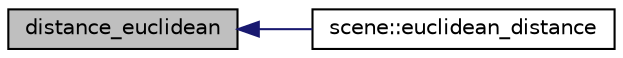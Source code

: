 digraph "distance_euclidean"
{
  edge [fontname="Helvetica",fontsize="10",labelfontname="Helvetica",labelfontsize="10"];
  node [fontname="Helvetica",fontsize="10",shape=record];
  rankdir="LR";
  Node21 [label="distance_euclidean",height=0.2,width=0.4,color="black", fillcolor="grey75", style="filled", fontcolor="black"];
  Node21 -> Node22 [dir="back",color="midnightblue",fontsize="10",style="solid",fontname="Helvetica"];
  Node22 [label="scene::euclidean_distance",height=0.2,width=0.4,color="black", fillcolor="white", style="filled",URL="$df/db1/classscene.html#a590566efecb0166499f112c78e51b907"];
}
